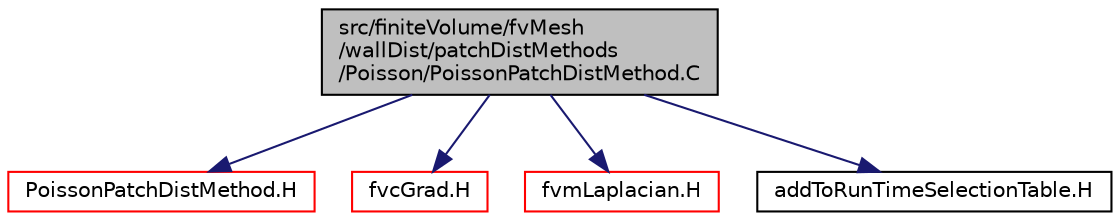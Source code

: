 digraph "src/finiteVolume/fvMesh/wallDist/patchDistMethods/Poisson/PoissonPatchDistMethod.C"
{
  bgcolor="transparent";
  edge [fontname="Helvetica",fontsize="10",labelfontname="Helvetica",labelfontsize="10"];
  node [fontname="Helvetica",fontsize="10",shape=record];
  Node1 [label="src/finiteVolume/fvMesh\l/wallDist/patchDistMethods\l/Poisson/PoissonPatchDistMethod.C",height=0.2,width=0.4,color="black", fillcolor="grey75", style="filled", fontcolor="black"];
  Node1 -> Node2 [color="midnightblue",fontsize="10",style="solid",fontname="Helvetica"];
  Node2 [label="PoissonPatchDistMethod.H",height=0.2,width=0.4,color="red",URL="$a05945.html"];
  Node1 -> Node3 [color="midnightblue",fontsize="10",style="solid",fontname="Helvetica"];
  Node3 [label="fvcGrad.H",height=0.2,width=0.4,color="red",URL="$a05686.html",tooltip="Calculate the gradient of the given field. "];
  Node1 -> Node4 [color="midnightblue",fontsize="10",style="solid",fontname="Helvetica"];
  Node4 [label="fvmLaplacian.H",height=0.2,width=0.4,color="red",URL="$a05719.html",tooltip="Calculate the matrix for the laplacian of the field. "];
  Node1 -> Node5 [color="midnightblue",fontsize="10",style="solid",fontname="Helvetica"];
  Node5 [label="addToRunTimeSelectionTable.H",height=0.2,width=0.4,color="black",URL="$a07839.html",tooltip="Macros for easy insertion into run-time selection tables. "];
}
